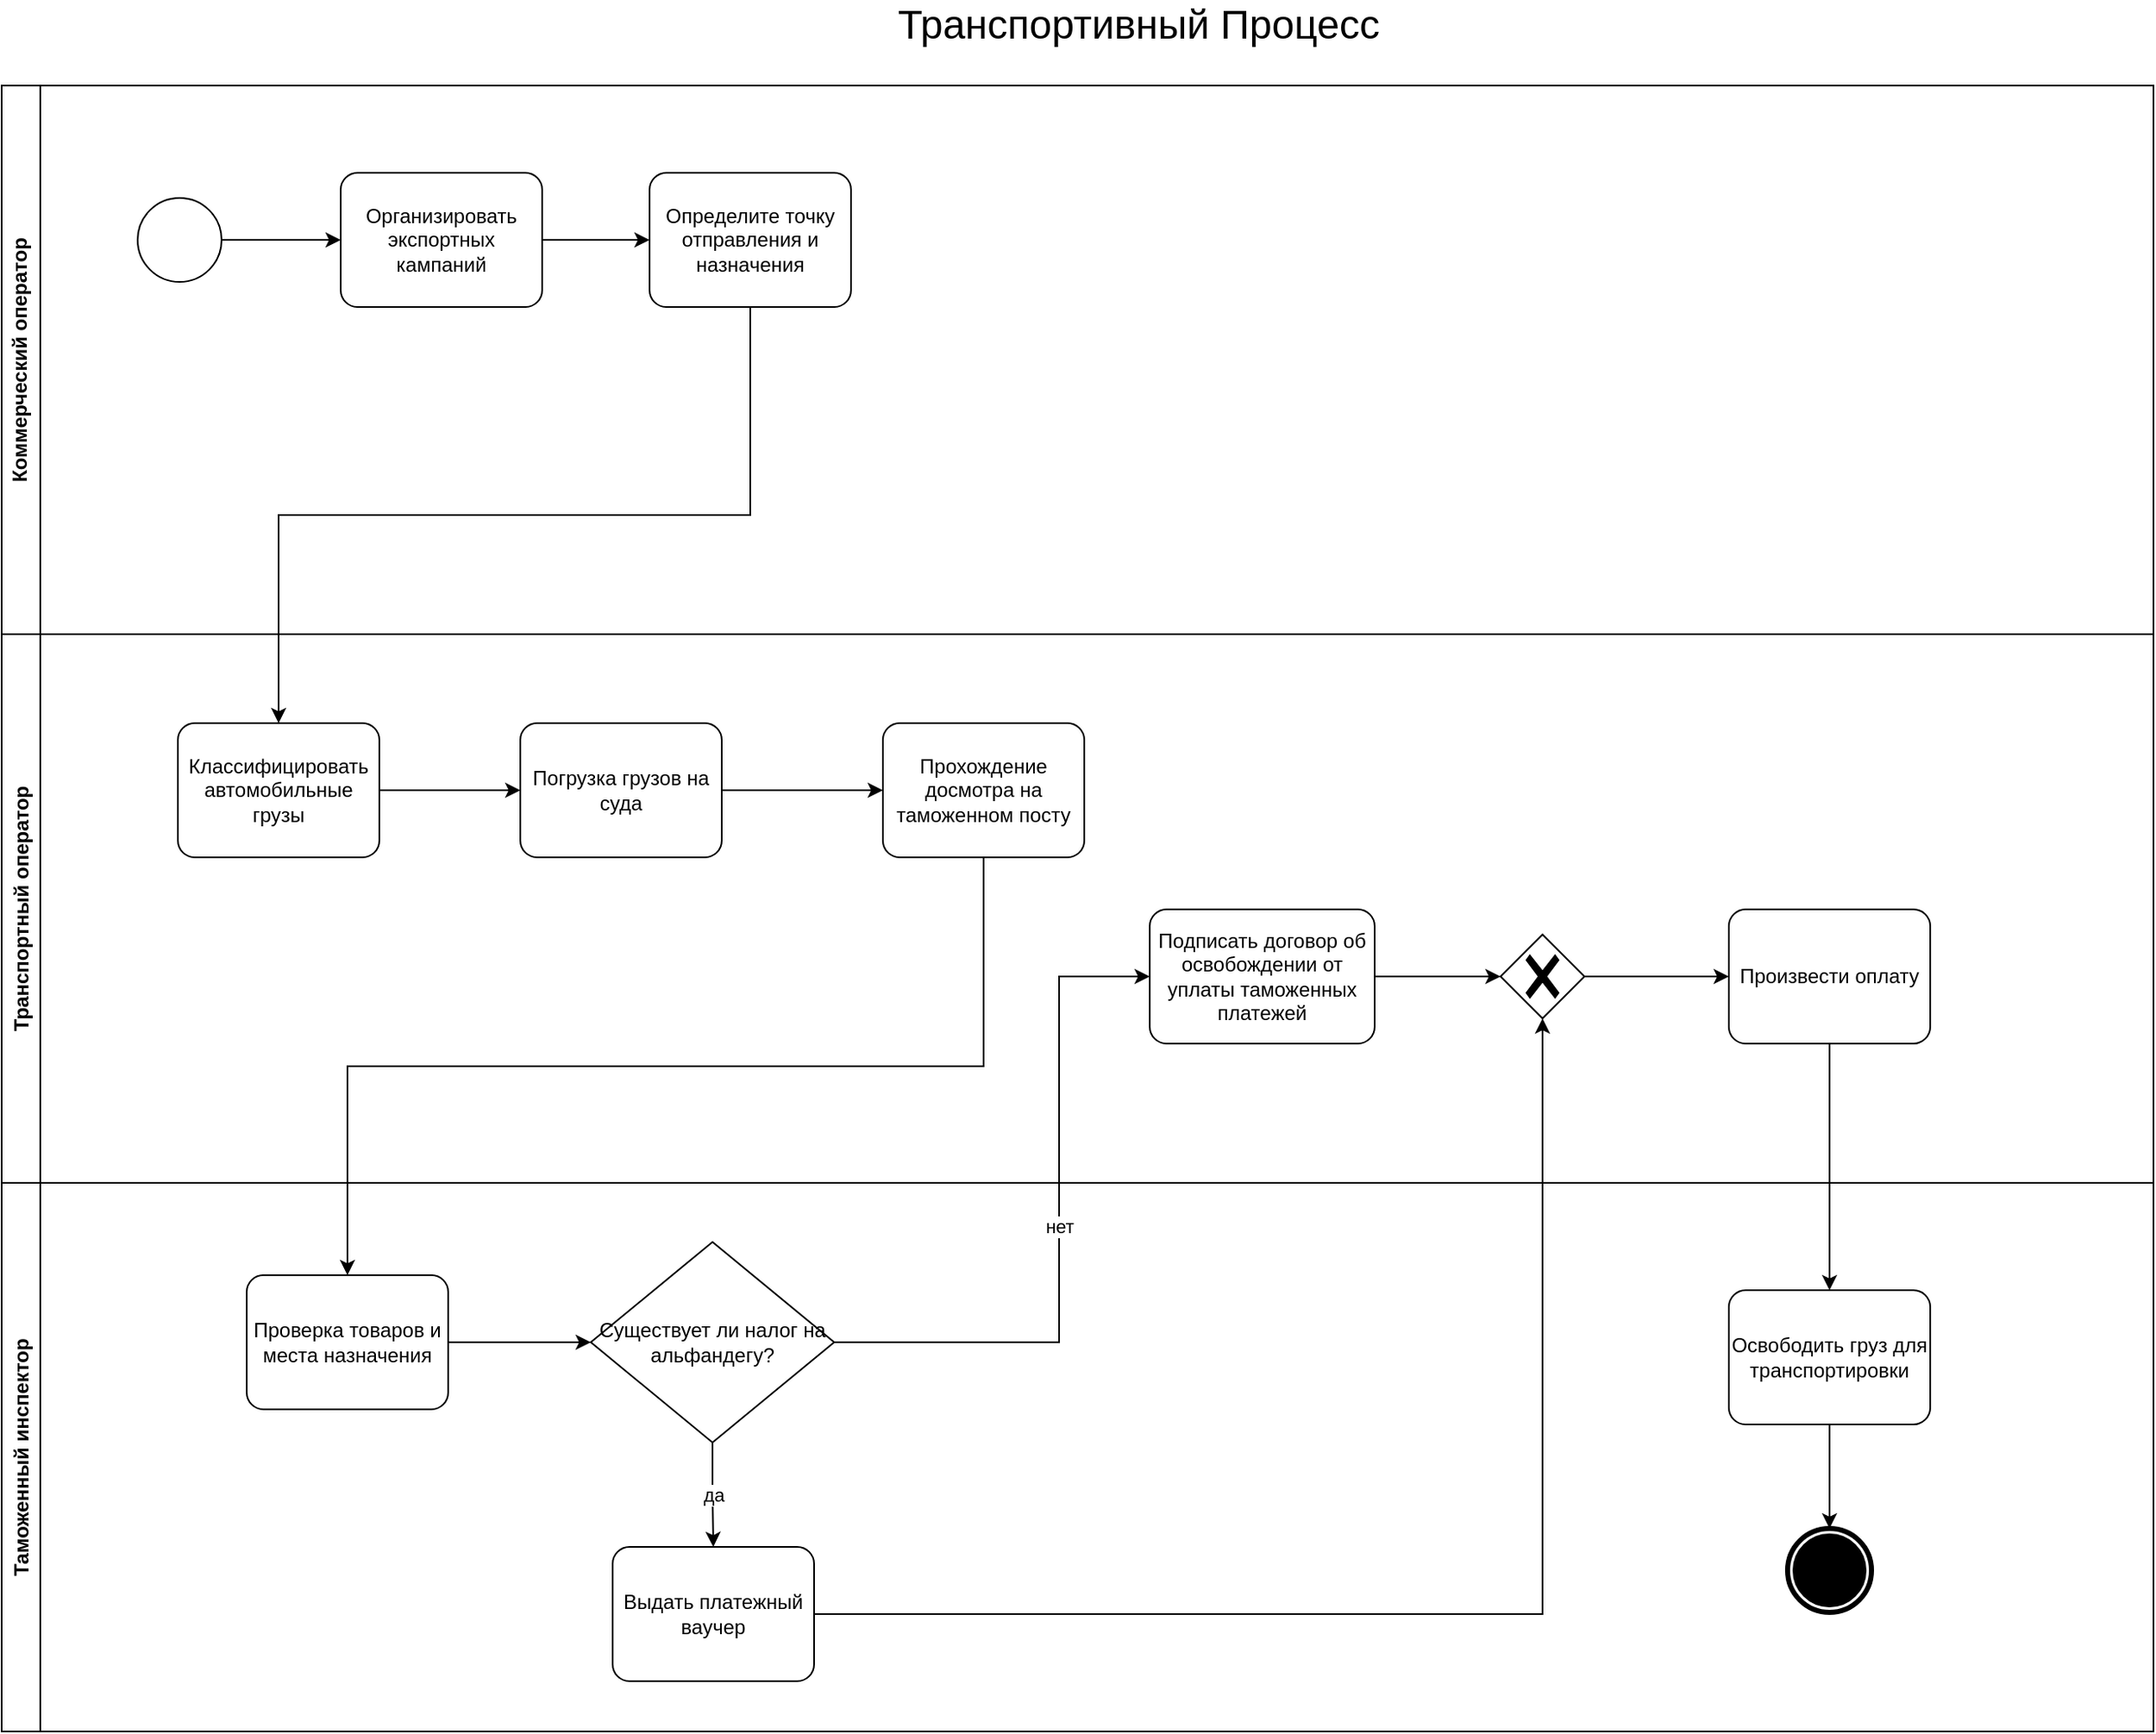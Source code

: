 <mxfile version="20.8.1" type="google"><diagram id="GKkbAp2NtUvPjCZS4jgw" name="Página-1"><mxGraphModel grid="0" page="1" gridSize="10" guides="1" tooltips="1" connect="1" arrows="1" fold="1" pageScale="2" pageWidth="827" pageHeight="1169" background="none" math="0" shadow="0"><root><mxCell id="0"/><mxCell id="1" parent="0"/><mxCell id="1osV0yqY1vsv0PyegRr8-175" value="&lt;span lang=&quot;RU&quot;&gt;Коммерческий оператор&lt;/span&gt;" style="swimlane;horizontal=0;whiteSpace=wrap;html=1;" vertex="1" parent="1"><mxGeometry x="150" y="106" width="1282" height="327" as="geometry"><mxRectangle x="216" y="111" width="32" height="144" as="alternateBounds"/></mxGeometry></mxCell><mxCell id="fPHOAnaP5rVqaTKb0ZPX-4" style="edgeStyle=orthogonalEdgeStyle;rounded=0;orthogonalLoop=1;jettySize=auto;html=1;exitX=1;exitY=0.5;exitDx=0;exitDy=0;exitPerimeter=0;entryX=0;entryY=0.5;entryDx=0;entryDy=0;entryPerimeter=0;" edge="1" parent="1osV0yqY1vsv0PyegRr8-175" source="fPHOAnaP5rVqaTKb0ZPX-1" target="fPHOAnaP5rVqaTKb0ZPX-2"><mxGeometry relative="1" as="geometry"/></mxCell><mxCell id="fPHOAnaP5rVqaTKb0ZPX-1" value="" style="points=[[0.145,0.145,0],[0.5,0,0],[0.855,0.145,0],[1,0.5,0],[0.855,0.855,0],[0.5,1,0],[0.145,0.855,0],[0,0.5,0]];shape=mxgraph.bpmn.event;html=1;verticalLabelPosition=bottom;labelBackgroundColor=#ffffff;verticalAlign=top;align=center;perimeter=ellipsePerimeter;outlineConnect=0;aspect=fixed;outline=standard;symbol=general;" vertex="1" parent="1osV0yqY1vsv0PyegRr8-175"><mxGeometry x="81" y="67" width="50" height="50" as="geometry"/></mxCell><mxCell id="fPHOAnaP5rVqaTKb0ZPX-5" style="edgeStyle=orthogonalEdgeStyle;rounded=0;orthogonalLoop=1;jettySize=auto;html=1;exitX=1;exitY=0.5;exitDx=0;exitDy=0;exitPerimeter=0;" edge="1" parent="1osV0yqY1vsv0PyegRr8-175" source="fPHOAnaP5rVqaTKb0ZPX-2" target="fPHOAnaP5rVqaTKb0ZPX-3"><mxGeometry relative="1" as="geometry"/></mxCell><mxCell id="fPHOAnaP5rVqaTKb0ZPX-2" value="Организировать экспортных кампаний" style="points=[[0.25,0,0],[0.5,0,0],[0.75,0,0],[1,0.25,0],[1,0.5,0],[1,0.75,0],[0.75,1,0],[0.5,1,0],[0.25,1,0],[0,0.75,0],[0,0.5,0],[0,0.25,0]];shape=mxgraph.bpmn.task;whiteSpace=wrap;rectStyle=rounded;size=10;html=1;taskMarker=abstract;" vertex="1" parent="1osV0yqY1vsv0PyegRr8-175"><mxGeometry x="202" y="52" width="120" height="80" as="geometry"/></mxCell><mxCell id="fPHOAnaP5rVqaTKb0ZPX-3" value="Определите точку отправления и назначения" style="points=[[0.25,0,0],[0.5,0,0],[0.75,0,0],[1,0.25,0],[1,0.5,0],[1,0.75,0],[0.75,1,0],[0.5,1,0],[0.25,1,0],[0,0.75,0],[0,0.5,0],[0,0.25,0]];shape=mxgraph.bpmn.task;whiteSpace=wrap;rectStyle=rounded;size=10;html=1;taskMarker=abstract;" vertex="1" parent="1osV0yqY1vsv0PyegRr8-175"><mxGeometry x="386" y="52" width="120" height="80" as="geometry"/></mxCell><mxCell id="1osV0yqY1vsv0PyegRr8-176" value="&lt;font style=&quot;font-size: 24px;&quot;&gt;Транспортивный Процесс&lt;br&gt;&lt;/font&gt;" style="text;html=1;strokeColor=none;fillColor=none;align=center;verticalAlign=middle;whiteSpace=wrap;rounded=0;" vertex="1" parent="1"><mxGeometry x="672" y="55" width="311" height="30" as="geometry"/></mxCell><mxCell id="1osV0yqY1vsv0PyegRr8-177" value="&lt;span lang=&quot;RU&quot;&gt;Транспортный оператор&lt;/span&gt;" style="swimlane;horizontal=0;whiteSpace=wrap;html=1;" vertex="1" parent="1"><mxGeometry x="150" y="433" width="1282" height="327" as="geometry"><mxRectangle x="216" y="111" width="32" height="144" as="alternateBounds"/></mxGeometry></mxCell><mxCell id="fPHOAnaP5rVqaTKb0ZPX-9" style="edgeStyle=orthogonalEdgeStyle;rounded=0;orthogonalLoop=1;jettySize=auto;html=1;exitX=1;exitY=0.5;exitDx=0;exitDy=0;exitPerimeter=0;entryX=0;entryY=0.5;entryDx=0;entryDy=0;entryPerimeter=0;" edge="1" parent="1osV0yqY1vsv0PyegRr8-177" source="fPHOAnaP5rVqaTKb0ZPX-6" target="fPHOAnaP5rVqaTKb0ZPX-8"><mxGeometry relative="1" as="geometry"/></mxCell><mxCell id="fPHOAnaP5rVqaTKb0ZPX-6" value="Классифицировать автомобильные грузы" style="points=[[0.25,0,0],[0.5,0,0],[0.75,0,0],[1,0.25,0],[1,0.5,0],[1,0.75,0],[0.75,1,0],[0.5,1,0],[0.25,1,0],[0,0.75,0],[0,0.5,0],[0,0.25,0]];shape=mxgraph.bpmn.task;whiteSpace=wrap;rectStyle=rounded;size=10;html=1;taskMarker=abstract;" vertex="1" parent="1osV0yqY1vsv0PyegRr8-177"><mxGeometry x="105" y="53" width="120" height="80" as="geometry"/></mxCell><mxCell id="fPHOAnaP5rVqaTKb0ZPX-11" style="edgeStyle=orthogonalEdgeStyle;rounded=0;orthogonalLoop=1;jettySize=auto;html=1;exitX=1;exitY=0.5;exitDx=0;exitDy=0;exitPerimeter=0;entryX=0;entryY=0.5;entryDx=0;entryDy=0;entryPerimeter=0;" edge="1" parent="1osV0yqY1vsv0PyegRr8-177" source="fPHOAnaP5rVqaTKb0ZPX-8" target="fPHOAnaP5rVqaTKb0ZPX-10"><mxGeometry relative="1" as="geometry"/></mxCell><mxCell id="fPHOAnaP5rVqaTKb0ZPX-8" value="Погрузка грузов на суда" style="points=[[0.25,0,0],[0.5,0,0],[0.75,0,0],[1,0.25,0],[1,0.5,0],[1,0.75,0],[0.75,1,0],[0.5,1,0],[0.25,1,0],[0,0.75,0],[0,0.5,0],[0,0.25,0]];shape=mxgraph.bpmn.task;whiteSpace=wrap;rectStyle=rounded;size=10;html=1;taskMarker=abstract;" vertex="1" parent="1osV0yqY1vsv0PyegRr8-177"><mxGeometry x="309" y="53" width="120" height="80" as="geometry"/></mxCell><mxCell id="fPHOAnaP5rVqaTKb0ZPX-10" value="Прохождение досмотра на таможенном посту" style="points=[[0.25,0,0],[0.5,0,0],[0.75,0,0],[1,0.25,0],[1,0.5,0],[1,0.75,0],[0.75,1,0],[0.5,1,0],[0.25,1,0],[0,0.75,0],[0,0.5,0],[0,0.25,0]];shape=mxgraph.bpmn.task;whiteSpace=wrap;rectStyle=rounded;size=10;html=1;taskMarker=abstract;" vertex="1" parent="1osV0yqY1vsv0PyegRr8-177"><mxGeometry x="525" y="53" width="120" height="80" as="geometry"/></mxCell><mxCell id="fPHOAnaP5rVqaTKb0ZPX-21" style="edgeStyle=orthogonalEdgeStyle;rounded=0;orthogonalLoop=1;jettySize=auto;html=1;exitX=1;exitY=0.5;exitDx=0;exitDy=0;exitPerimeter=0;entryX=0;entryY=0.5;entryDx=0;entryDy=0;entryPerimeter=0;" edge="1" parent="1osV0yqY1vsv0PyegRr8-177" source="fPHOAnaP5rVqaTKb0ZPX-18" target="fPHOAnaP5rVqaTKb0ZPX-20"><mxGeometry relative="1" as="geometry"/></mxCell><mxCell id="fPHOAnaP5rVqaTKb0ZPX-18" value="Подписать договор об освобождении от уплаты таможенных платежей" style="points=[[0.25,0,0],[0.5,0,0],[0.75,0,0],[1,0.25,0],[1,0.5,0],[1,0.75,0],[0.75,1,0],[0.5,1,0],[0.25,1,0],[0,0.75,0],[0,0.5,0],[0,0.25,0]];shape=mxgraph.bpmn.task;whiteSpace=wrap;rectStyle=rounded;size=10;html=1;taskMarker=abstract;" vertex="1" parent="1osV0yqY1vsv0PyegRr8-177"><mxGeometry x="684" y="164" width="134" height="80" as="geometry"/></mxCell><mxCell id="fPHOAnaP5rVqaTKb0ZPX-26" style="edgeStyle=orthogonalEdgeStyle;rounded=0;orthogonalLoop=1;jettySize=auto;html=1;exitX=1;exitY=0.5;exitDx=0;exitDy=0;exitPerimeter=0;entryX=0;entryY=0.5;entryDx=0;entryDy=0;entryPerimeter=0;" edge="1" parent="1osV0yqY1vsv0PyegRr8-177" source="fPHOAnaP5rVqaTKb0ZPX-20" target="fPHOAnaP5rVqaTKb0ZPX-23"><mxGeometry relative="1" as="geometry"/></mxCell><mxCell id="fPHOAnaP5rVqaTKb0ZPX-20" value="" style="points=[[0.25,0.25,0],[0.5,0,0],[0.75,0.25,0],[1,0.5,0],[0.75,0.75,0],[0.5,1,0],[0.25,0.75,0],[0,0.5,0]];shape=mxgraph.bpmn.gateway2;html=1;verticalLabelPosition=bottom;labelBackgroundColor=#ffffff;verticalAlign=top;align=center;perimeter=rhombusPerimeter;outlineConnect=0;outline=none;symbol=none;gwType=exclusive;" vertex="1" parent="1osV0yqY1vsv0PyegRr8-177"><mxGeometry x="893" y="179" width="50" height="50" as="geometry"/></mxCell><mxCell id="fPHOAnaP5rVqaTKb0ZPX-23" value="Произвести оплату" style="points=[[0.25,0,0],[0.5,0,0],[0.75,0,0],[1,0.25,0],[1,0.5,0],[1,0.75,0],[0.75,1,0],[0.5,1,0],[0.25,1,0],[0,0.75,0],[0,0.5,0],[0,0.25,0]];shape=mxgraph.bpmn.task;whiteSpace=wrap;rectStyle=rounded;size=10;html=1;taskMarker=abstract;" vertex="1" parent="1osV0yqY1vsv0PyegRr8-177"><mxGeometry x="1029" y="164" width="120" height="80" as="geometry"/></mxCell><mxCell id="1osV0yqY1vsv0PyegRr8-178" value="&lt;span lang=&quot;RU&quot;&gt;Таможенный инспектор&lt;/span&gt;" style="swimlane;horizontal=0;whiteSpace=wrap;html=1;" vertex="1" parent="1"><mxGeometry x="150" y="760" width="1282" height="327" as="geometry"><mxRectangle x="216" y="111" width="32" height="144" as="alternateBounds"/></mxGeometry></mxCell><mxCell id="fPHOAnaP5rVqaTKb0ZPX-15" style="edgeStyle=orthogonalEdgeStyle;rounded=0;orthogonalLoop=1;jettySize=auto;html=1;exitX=1;exitY=0.5;exitDx=0;exitDy=0;exitPerimeter=0;entryX=0;entryY=0.5;entryDx=0;entryDy=0;" edge="1" parent="1osV0yqY1vsv0PyegRr8-178" source="fPHOAnaP5rVqaTKb0ZPX-12" target="fPHOAnaP5rVqaTKb0ZPX-14"><mxGeometry relative="1" as="geometry"/></mxCell><mxCell id="fPHOAnaP5rVqaTKb0ZPX-12" value="Проверка товаров и места назначения" style="points=[[0.25,0,0],[0.5,0,0],[0.75,0,0],[1,0.25,0],[1,0.5,0],[1,0.75,0],[0.75,1,0],[0.5,1,0],[0.25,1,0],[0,0.75,0],[0,0.5,0],[0,0.25,0]];shape=mxgraph.bpmn.task;whiteSpace=wrap;rectStyle=rounded;size=10;html=1;taskMarker=abstract;" vertex="1" parent="1osV0yqY1vsv0PyegRr8-178"><mxGeometry x="146" y="55" width="120" height="80" as="geometry"/></mxCell><mxCell id="fPHOAnaP5rVqaTKb0ZPX-17" value="да" style="edgeStyle=orthogonalEdgeStyle;rounded=0;orthogonalLoop=1;jettySize=auto;html=1;exitX=0.5;exitY=1;exitDx=0;exitDy=0;entryX=0.5;entryY=0;entryDx=0;entryDy=0;entryPerimeter=0;" edge="1" parent="1osV0yqY1vsv0PyegRr8-178" source="fPHOAnaP5rVqaTKb0ZPX-14" target="fPHOAnaP5rVqaTKb0ZPX-16"><mxGeometry relative="1" as="geometry"/></mxCell><mxCell id="fPHOAnaP5rVqaTKb0ZPX-14" value="Существует ли налог на альфандегу?" style="rhombus;whiteSpace=wrap;html=1;" vertex="1" parent="1osV0yqY1vsv0PyegRr8-178"><mxGeometry x="351" y="35.25" width="145" height="119.5" as="geometry"/></mxCell><mxCell id="fPHOAnaP5rVqaTKb0ZPX-16" value="Выдать платежный ваучер" style="points=[[0.25,0,0],[0.5,0,0],[0.75,0,0],[1,0.25,0],[1,0.5,0],[1,0.75,0],[0.75,1,0],[0.5,1,0],[0.25,1,0],[0,0.75,0],[0,0.5,0],[0,0.25,0]];shape=mxgraph.bpmn.task;whiteSpace=wrap;rectStyle=rounded;size=10;html=1;taskMarker=abstract;" vertex="1" parent="1osV0yqY1vsv0PyegRr8-178"><mxGeometry x="364" y="217" width="120" height="80" as="geometry"/></mxCell><mxCell id="fPHOAnaP5rVqaTKb0ZPX-28" style="edgeStyle=orthogonalEdgeStyle;rounded=0;orthogonalLoop=1;jettySize=auto;html=1;exitX=0.5;exitY=1;exitDx=0;exitDy=0;exitPerimeter=0;entryX=0.5;entryY=0;entryDx=0;entryDy=0;entryPerimeter=0;" edge="1" parent="1osV0yqY1vsv0PyegRr8-178" source="fPHOAnaP5rVqaTKb0ZPX-24" target="fPHOAnaP5rVqaTKb0ZPX-25"><mxGeometry relative="1" as="geometry"/></mxCell><mxCell id="fPHOAnaP5rVqaTKb0ZPX-24" value="Освободить груз для транспортировки" style="points=[[0.25,0,0],[0.5,0,0],[0.75,0,0],[1,0.25,0],[1,0.5,0],[1,0.75,0],[0.75,1,0],[0.5,1,0],[0.25,1,0],[0,0.75,0],[0,0.5,0],[0,0.25,0]];shape=mxgraph.bpmn.task;whiteSpace=wrap;rectStyle=rounded;size=10;html=1;taskMarker=abstract;" vertex="1" parent="1osV0yqY1vsv0PyegRr8-178"><mxGeometry x="1029" y="64" width="120" height="80" as="geometry"/></mxCell><mxCell id="fPHOAnaP5rVqaTKb0ZPX-25" value="" style="points=[[0.145,0.145,0],[0.5,0,0],[0.855,0.145,0],[1,0.5,0],[0.855,0.855,0],[0.5,1,0],[0.145,0.855,0],[0,0.5,0]];shape=mxgraph.bpmn.event;html=1;verticalLabelPosition=bottom;labelBackgroundColor=#ffffff;verticalAlign=top;align=center;perimeter=ellipsePerimeter;outlineConnect=0;aspect=fixed;outline=end;symbol=terminate;" vertex="1" parent="1osV0yqY1vsv0PyegRr8-178"><mxGeometry x="1064" y="206" width="50" height="50" as="geometry"/></mxCell><mxCell id="fPHOAnaP5rVqaTKb0ZPX-7" style="edgeStyle=orthogonalEdgeStyle;rounded=0;orthogonalLoop=1;jettySize=auto;html=1;exitX=0.5;exitY=1;exitDx=0;exitDy=0;exitPerimeter=0;entryX=0.5;entryY=0;entryDx=0;entryDy=0;entryPerimeter=0;" edge="1" parent="1" source="fPHOAnaP5rVqaTKb0ZPX-3" target="fPHOAnaP5rVqaTKb0ZPX-6"><mxGeometry relative="1" as="geometry"/></mxCell><mxCell id="fPHOAnaP5rVqaTKb0ZPX-13" style="edgeStyle=orthogonalEdgeStyle;rounded=0;orthogonalLoop=1;jettySize=auto;html=1;exitX=0.5;exitY=1;exitDx=0;exitDy=0;exitPerimeter=0;" edge="1" parent="1" source="fPHOAnaP5rVqaTKb0ZPX-10" target="fPHOAnaP5rVqaTKb0ZPX-12"><mxGeometry relative="1" as="geometry"/></mxCell><mxCell id="fPHOAnaP5rVqaTKb0ZPX-19" value="нет" style="edgeStyle=orthogonalEdgeStyle;rounded=0;orthogonalLoop=1;jettySize=auto;html=1;exitX=1;exitY=0.5;exitDx=0;exitDy=0;entryX=0;entryY=0.5;entryDx=0;entryDy=0;entryPerimeter=0;" edge="1" parent="1" source="fPHOAnaP5rVqaTKb0ZPX-14" target="fPHOAnaP5rVqaTKb0ZPX-18"><mxGeometry relative="1" as="geometry"><Array as="points"><mxPoint x="780" y="855"/><mxPoint x="780" y="637"/></Array></mxGeometry></mxCell><mxCell id="fPHOAnaP5rVqaTKb0ZPX-22" style="edgeStyle=orthogonalEdgeStyle;rounded=0;orthogonalLoop=1;jettySize=auto;html=1;exitX=1;exitY=0.5;exitDx=0;exitDy=0;exitPerimeter=0;entryX=0.5;entryY=1;entryDx=0;entryDy=0;entryPerimeter=0;" edge="1" parent="1" source="fPHOAnaP5rVqaTKb0ZPX-16" target="fPHOAnaP5rVqaTKb0ZPX-20"><mxGeometry relative="1" as="geometry"/></mxCell><mxCell id="fPHOAnaP5rVqaTKb0ZPX-27" style="edgeStyle=orthogonalEdgeStyle;rounded=0;orthogonalLoop=1;jettySize=auto;html=1;exitX=0.5;exitY=1;exitDx=0;exitDy=0;exitPerimeter=0;" edge="1" parent="1" source="fPHOAnaP5rVqaTKb0ZPX-23" target="fPHOAnaP5rVqaTKb0ZPX-24"><mxGeometry relative="1" as="geometry"/></mxCell></root></mxGraphModel></diagram></mxfile>